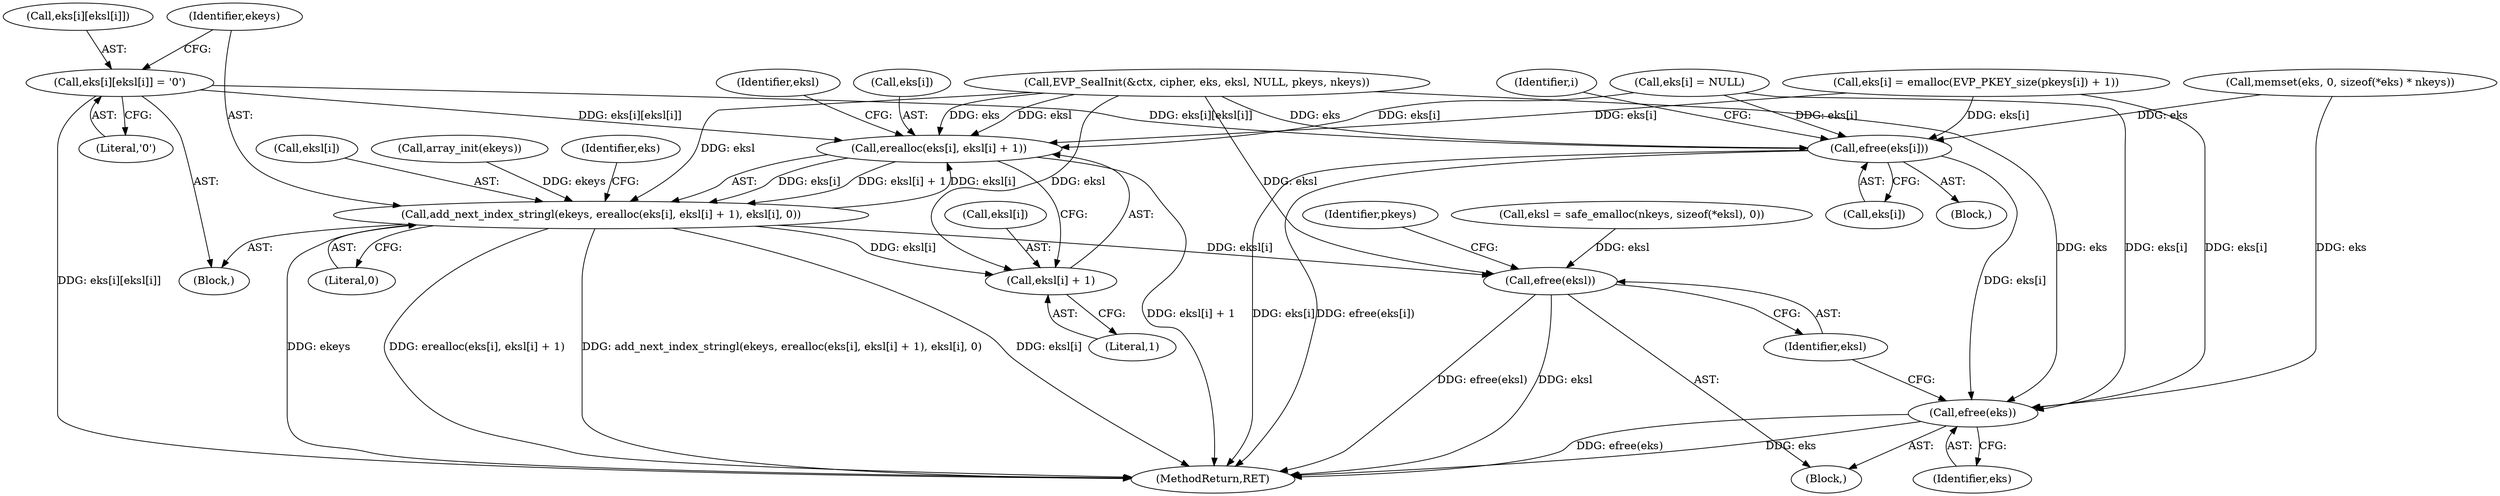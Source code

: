digraph "0_php_89637c6b41b510c20d262c17483f582f115c66d6@array" {
"1000401" [label="(Call,eks[i][eksl[i]] = '\0')"];
"1000412" [label="(Call,erealloc(eks[i], eksl[i] + 1))"];
"1000410" [label="(Call,add_next_index_stringl(ekeys, erealloc(eks[i], eksl[i] + 1), eksl[i], 0))"];
"1000416" [label="(Call,eksl[i] + 1)"];
"1000501" [label="(Call,efree(eksl))"];
"1000495" [label="(Call,efree(eks[i]))"];
"1000499" [label="(Call,efree(eks))"];
"1000400" [label="(Block,)"];
"1000494" [label="(Block,)"];
"1000425" [label="(Call,eks[i] = NULL)"];
"1000314" [label="(Call,EVP_SealInit(&ctx, cipher, eks, eksl, NULL, pkeys, nkeys))"];
"1000416" [label="(Call,eksl[i] + 1)"];
"1000411" [label="(Identifier,ekeys)"];
"1000422" [label="(Identifier,eksl)"];
"1000427" [label="(Identifier,eks)"];
"1000424" [label="(Literal,0)"];
"1000410" [label="(Call,add_next_index_stringl(ekeys, erealloc(eks[i], eksl[i] + 1), eksl[i], 0))"];
"1000499" [label="(Call,efree(eks))"];
"1000420" [label="(Literal,1)"];
"1000255" [label="(Call,eks[i] = emalloc(EVP_PKEY_size(pkeys[i]) + 1))"];
"1000413" [label="(Call,eks[i])"];
"1000507" [label="(MethodReturn,RET)"];
"1000502" [label="(Identifier,eksl)"];
"1000504" [label="(Identifier,pkeys)"];
"1000401" [label="(Call,eks[i][eksl[i]] = '\0')"];
"1000476" [label="(Identifier,i)"];
"1000496" [label="(Call,eks[i])"];
"1000500" [label="(Identifier,eks)"];
"1000389" [label="(Call,array_init(ekeys))"];
"1000409" [label="(Literal,'\0')"];
"1000421" [label="(Call,eksl[i])"];
"1000501" [label="(Call,efree(eksl))"];
"1000412" [label="(Call,erealloc(eks[i], eksl[i] + 1))"];
"1000107" [label="(Block,)"];
"1000188" [label="(Call,eksl = safe_emalloc(nkeys, sizeof(*eksl), 0))"];
"1000417" [label="(Call,eksl[i])"];
"1000402" [label="(Call,eks[i][eksl[i]])"];
"1000495" [label="(Call,efree(eks[i]))"];
"1000204" [label="(Call,memset(eks, 0, sizeof(*eks) * nkeys))"];
"1000401" -> "1000400"  [label="AST: "];
"1000401" -> "1000409"  [label="CFG: "];
"1000402" -> "1000401"  [label="AST: "];
"1000409" -> "1000401"  [label="AST: "];
"1000411" -> "1000401"  [label="CFG: "];
"1000401" -> "1000507"  [label="DDG: eks[i][eksl[i]]"];
"1000401" -> "1000412"  [label="DDG: eks[i][eksl[i]]"];
"1000401" -> "1000495"  [label="DDG: eks[i][eksl[i]]"];
"1000412" -> "1000410"  [label="AST: "];
"1000412" -> "1000416"  [label="CFG: "];
"1000413" -> "1000412"  [label="AST: "];
"1000416" -> "1000412"  [label="AST: "];
"1000422" -> "1000412"  [label="CFG: "];
"1000412" -> "1000507"  [label="DDG: eksl[i] + 1"];
"1000412" -> "1000410"  [label="DDG: eks[i]"];
"1000412" -> "1000410"  [label="DDG: eksl[i] + 1"];
"1000314" -> "1000412"  [label="DDG: eks"];
"1000314" -> "1000412"  [label="DDG: eksl"];
"1000425" -> "1000412"  [label="DDG: eks[i]"];
"1000255" -> "1000412"  [label="DDG: eks[i]"];
"1000410" -> "1000412"  [label="DDG: eksl[i]"];
"1000410" -> "1000400"  [label="AST: "];
"1000410" -> "1000424"  [label="CFG: "];
"1000411" -> "1000410"  [label="AST: "];
"1000421" -> "1000410"  [label="AST: "];
"1000424" -> "1000410"  [label="AST: "];
"1000427" -> "1000410"  [label="CFG: "];
"1000410" -> "1000507"  [label="DDG: ekeys"];
"1000410" -> "1000507"  [label="DDG: erealloc(eks[i], eksl[i] + 1)"];
"1000410" -> "1000507"  [label="DDG: add_next_index_stringl(ekeys, erealloc(eks[i], eksl[i] + 1), eksl[i], 0)"];
"1000410" -> "1000507"  [label="DDG: eksl[i]"];
"1000389" -> "1000410"  [label="DDG: ekeys"];
"1000410" -> "1000416"  [label="DDG: eksl[i]"];
"1000314" -> "1000410"  [label="DDG: eksl"];
"1000410" -> "1000501"  [label="DDG: eksl[i]"];
"1000416" -> "1000420"  [label="CFG: "];
"1000417" -> "1000416"  [label="AST: "];
"1000420" -> "1000416"  [label="AST: "];
"1000314" -> "1000416"  [label="DDG: eksl"];
"1000501" -> "1000107"  [label="AST: "];
"1000501" -> "1000502"  [label="CFG: "];
"1000502" -> "1000501"  [label="AST: "];
"1000504" -> "1000501"  [label="CFG: "];
"1000501" -> "1000507"  [label="DDG: eksl"];
"1000501" -> "1000507"  [label="DDG: efree(eksl)"];
"1000314" -> "1000501"  [label="DDG: eksl"];
"1000188" -> "1000501"  [label="DDG: eksl"];
"1000495" -> "1000494"  [label="AST: "];
"1000495" -> "1000496"  [label="CFG: "];
"1000496" -> "1000495"  [label="AST: "];
"1000476" -> "1000495"  [label="CFG: "];
"1000495" -> "1000507"  [label="DDG: eks[i]"];
"1000495" -> "1000507"  [label="DDG: efree(eks[i])"];
"1000425" -> "1000495"  [label="DDG: eks[i]"];
"1000314" -> "1000495"  [label="DDG: eks"];
"1000204" -> "1000495"  [label="DDG: eks"];
"1000255" -> "1000495"  [label="DDG: eks[i]"];
"1000495" -> "1000499"  [label="DDG: eks[i]"];
"1000499" -> "1000107"  [label="AST: "];
"1000499" -> "1000500"  [label="CFG: "];
"1000500" -> "1000499"  [label="AST: "];
"1000502" -> "1000499"  [label="CFG: "];
"1000499" -> "1000507"  [label="DDG: efree(eks)"];
"1000499" -> "1000507"  [label="DDG: eks"];
"1000425" -> "1000499"  [label="DDG: eks[i]"];
"1000314" -> "1000499"  [label="DDG: eks"];
"1000204" -> "1000499"  [label="DDG: eks"];
"1000255" -> "1000499"  [label="DDG: eks[i]"];
}
